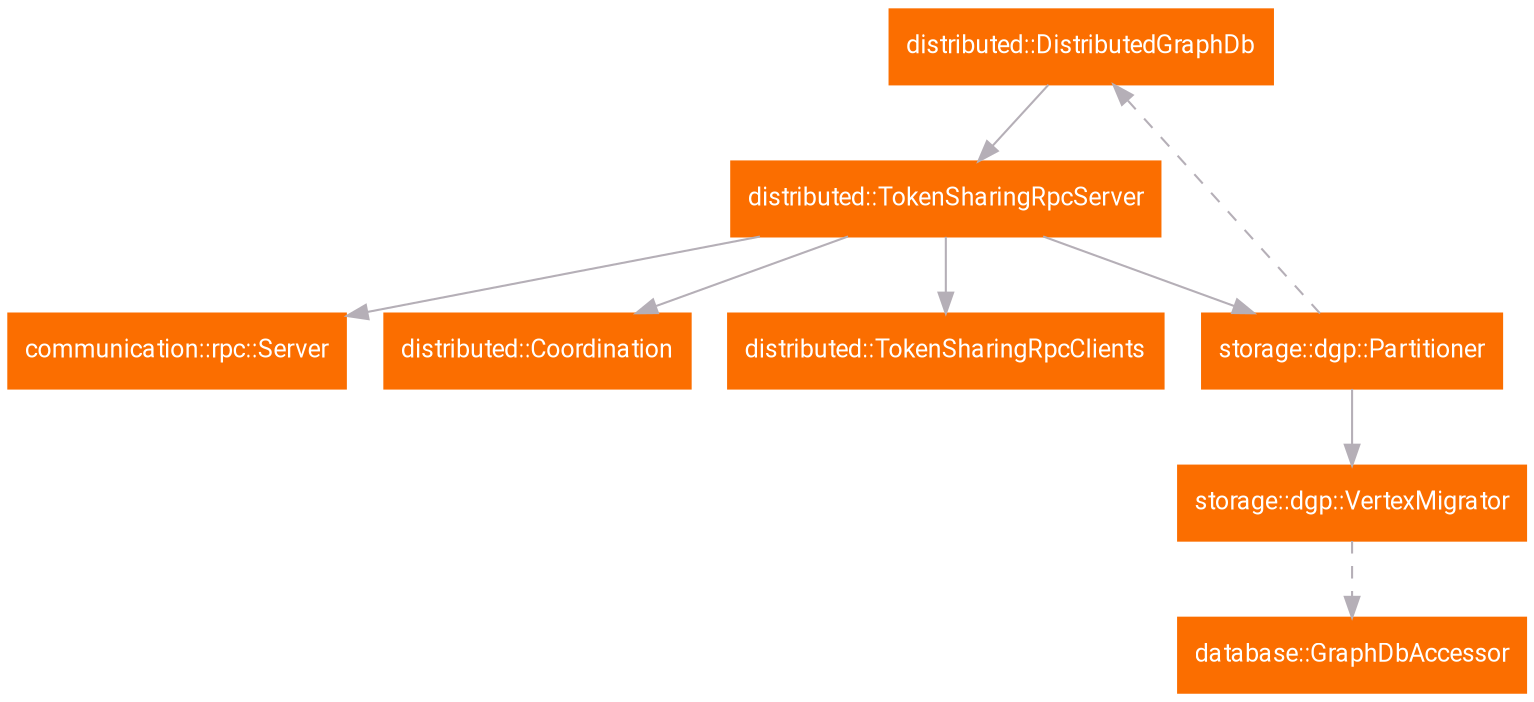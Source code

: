 digraph {
  // label="Dynamig Graph Partitioning";
  fontname="Roboto Bold"; fontcolor=black;
    fontsize=26; labelloc=top; labeljust=center;
  compound=true; // If true, allow edges between clusters
  rankdir=TB; // Alternatives: LR
  node [shape=record fontname="Roboto", fontsize=12, fontcolor=white
        style=filled, color="#FB6E00" fillcolor="#FB6E00"];
  edge [color="#B5AFB7"];

  "distributed::DistributedGraphDb" -> "distributed::TokenSharingRpcServer";

  "distributed::TokenSharingRpcServer" -> "communication::rpc::Server";
  "distributed::TokenSharingRpcServer" -> "distributed::Coordination";
  "distributed::TokenSharingRpcServer" -> "distributed::TokenSharingRpcClients";
  "distributed::TokenSharingRpcServer" -> "storage::dgp::Partitioner";

  "storage::dgp::Partitioner" -> "distributed::DistributedGraphDb" [style=dashed];

  "storage::dgp::Partitioner" -> "storage::dgp::VertexMigrator";
  "storage::dgp::VertexMigrator" -> "database::GraphDbAccessor" [style=dashed];
}
